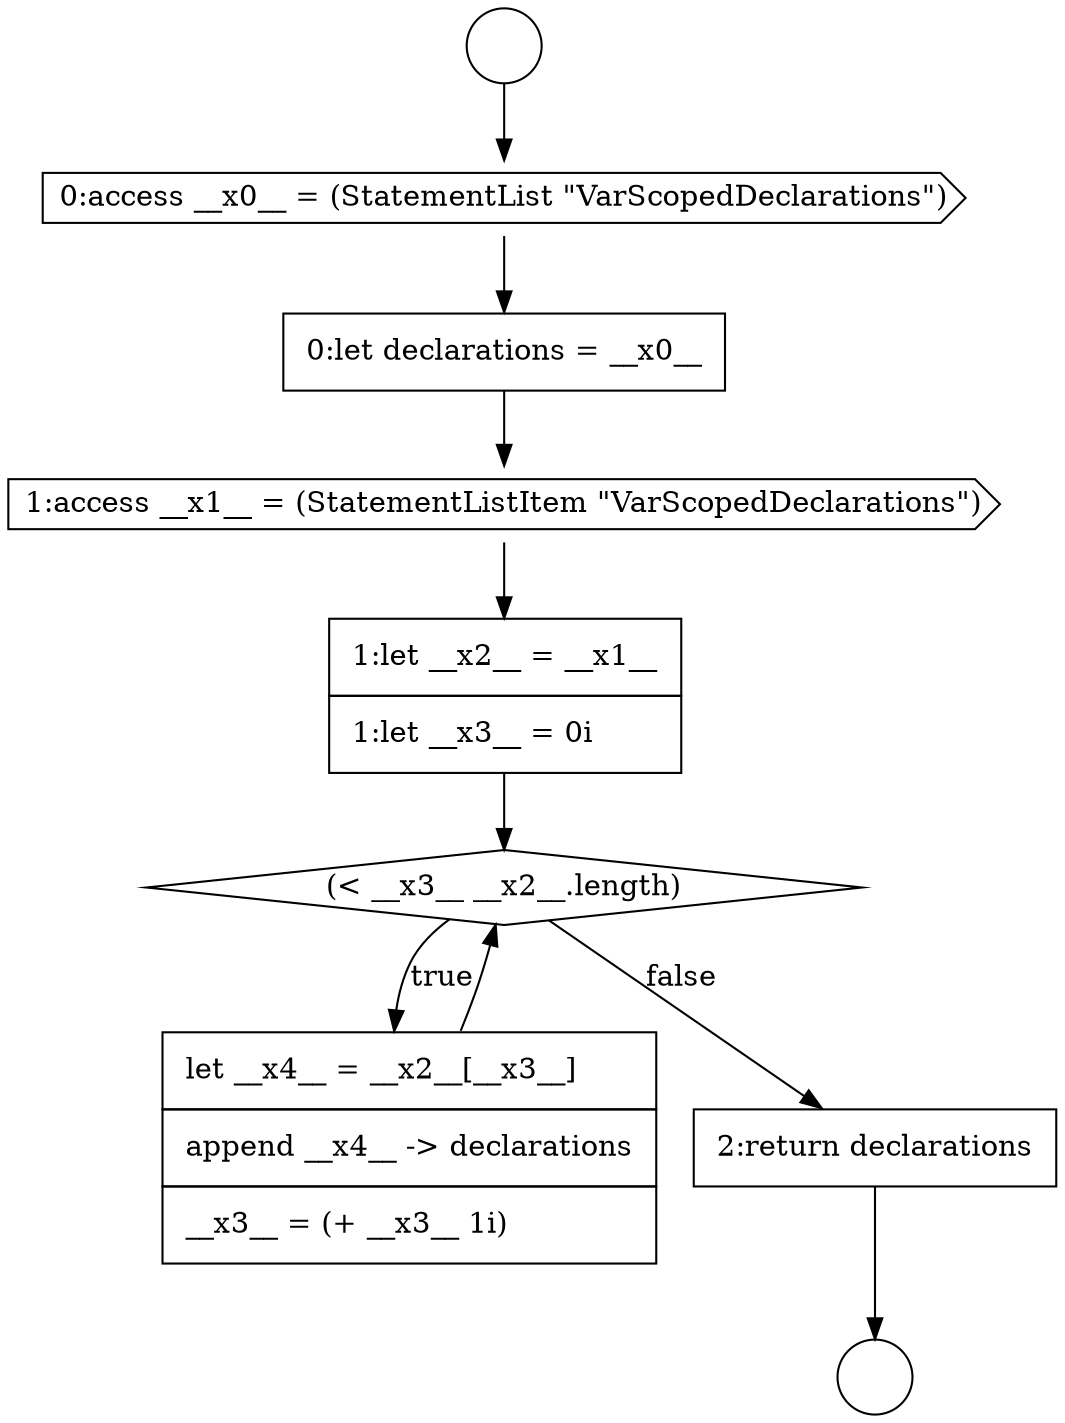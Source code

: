 digraph {
  node5553 [shape=circle label=" " color="black" fillcolor="white" style=filled]
  node5558 [shape=diamond, label=<<font color="black">(&lt; __x3__ __x2__.length)</font>> color="black" fillcolor="white" style=filled]
  node5557 [shape=none, margin=0, label=<<font color="black">
    <table border="0" cellborder="1" cellspacing="0" cellpadding="10">
      <tr><td align="left">1:let __x2__ = __x1__</td></tr>
      <tr><td align="left">1:let __x3__ = 0i</td></tr>
    </table>
  </font>> color="black" fillcolor="white" style=filled]
  node5556 [shape=cds, label=<<font color="black">1:access __x1__ = (StatementListItem &quot;VarScopedDeclarations&quot;)</font>> color="black" fillcolor="white" style=filled]
  node5552 [shape=circle label=" " color="black" fillcolor="white" style=filled]
  node5554 [shape=cds, label=<<font color="black">0:access __x0__ = (StatementList &quot;VarScopedDeclarations&quot;)</font>> color="black" fillcolor="white" style=filled]
  node5559 [shape=none, margin=0, label=<<font color="black">
    <table border="0" cellborder="1" cellspacing="0" cellpadding="10">
      <tr><td align="left">let __x4__ = __x2__[__x3__]</td></tr>
      <tr><td align="left">append __x4__ -&gt; declarations</td></tr>
      <tr><td align="left">__x3__ = (+ __x3__ 1i)</td></tr>
    </table>
  </font>> color="black" fillcolor="white" style=filled]
  node5555 [shape=none, margin=0, label=<<font color="black">
    <table border="0" cellborder="1" cellspacing="0" cellpadding="10">
      <tr><td align="left">0:let declarations = __x0__</td></tr>
    </table>
  </font>> color="black" fillcolor="white" style=filled]
  node5560 [shape=none, margin=0, label=<<font color="black">
    <table border="0" cellborder="1" cellspacing="0" cellpadding="10">
      <tr><td align="left">2:return declarations</td></tr>
    </table>
  </font>> color="black" fillcolor="white" style=filled]
  node5554 -> node5555 [ color="black"]
  node5560 -> node5553 [ color="black"]
  node5556 -> node5557 [ color="black"]
  node5558 -> node5559 [label=<<font color="black">true</font>> color="black"]
  node5558 -> node5560 [label=<<font color="black">false</font>> color="black"]
  node5555 -> node5556 [ color="black"]
  node5557 -> node5558 [ color="black"]
  node5552 -> node5554 [ color="black"]
  node5559 -> node5558 [ color="black"]
}
